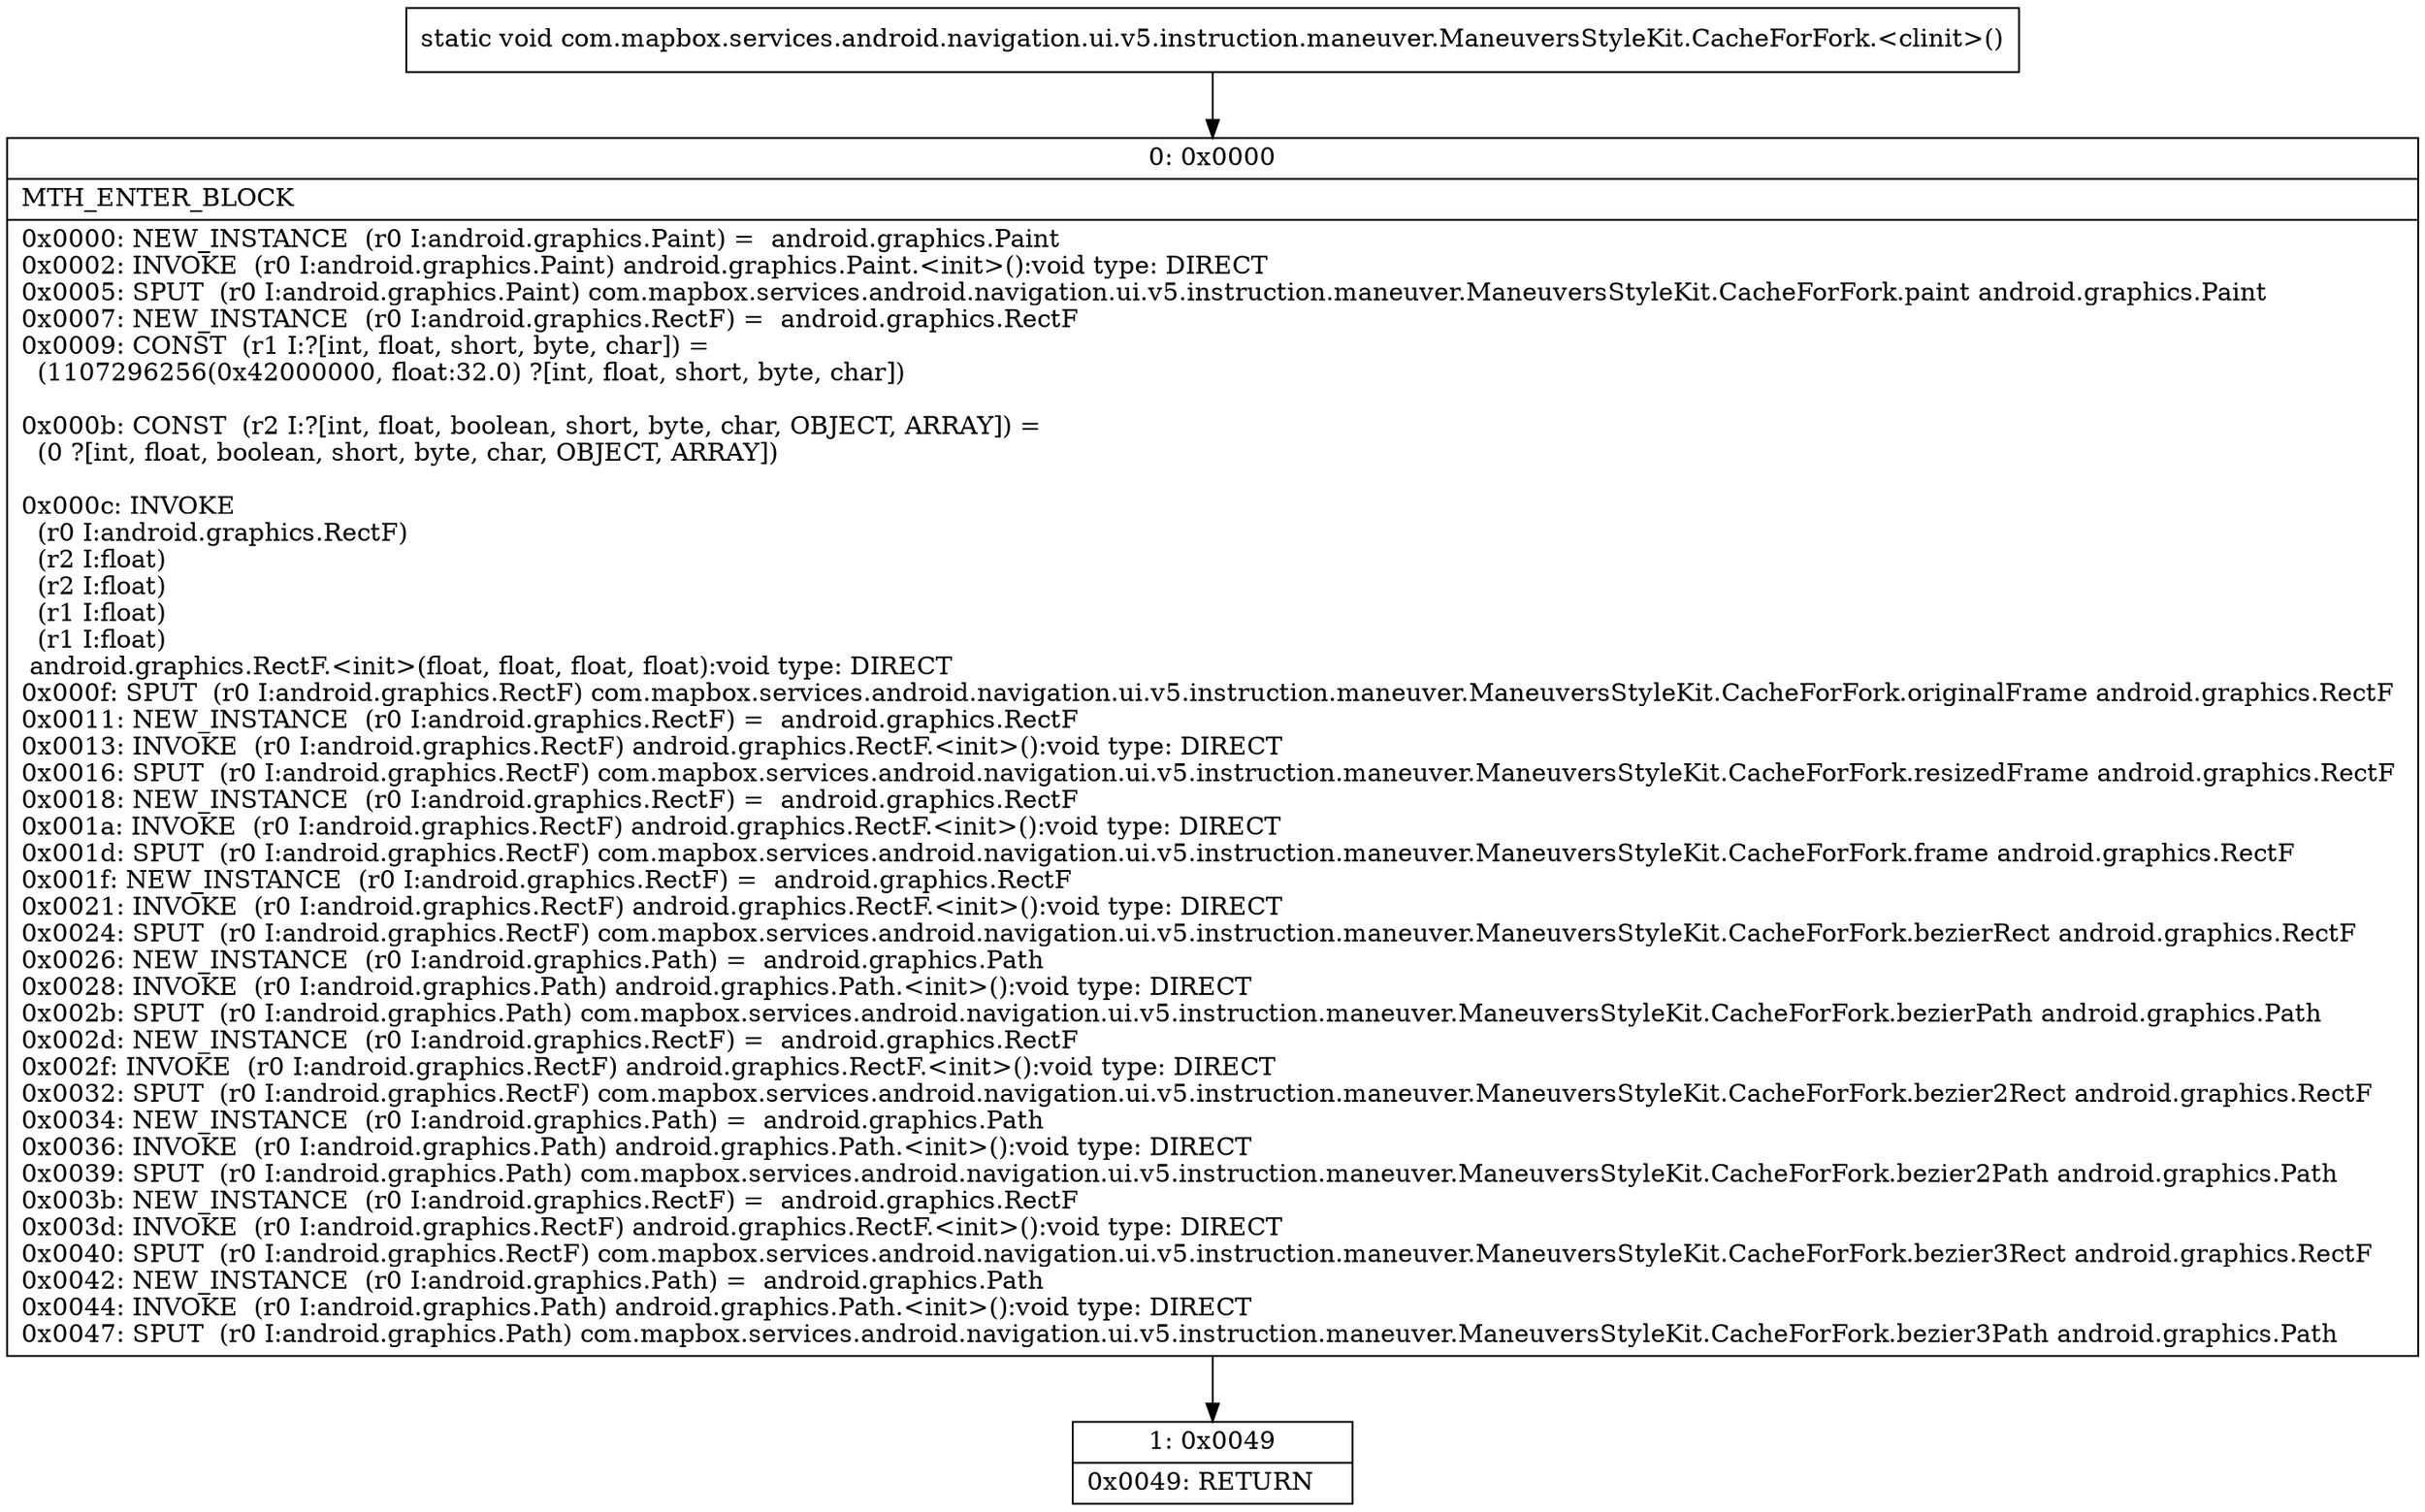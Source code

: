 digraph "CFG forcom.mapbox.services.android.navigation.ui.v5.instruction.maneuver.ManeuversStyleKit.CacheForFork.\<clinit\>()V" {
Node_0 [shape=record,label="{0\:\ 0x0000|MTH_ENTER_BLOCK\l|0x0000: NEW_INSTANCE  (r0 I:android.graphics.Paint) =  android.graphics.Paint \l0x0002: INVOKE  (r0 I:android.graphics.Paint) android.graphics.Paint.\<init\>():void type: DIRECT \l0x0005: SPUT  (r0 I:android.graphics.Paint) com.mapbox.services.android.navigation.ui.v5.instruction.maneuver.ManeuversStyleKit.CacheForFork.paint android.graphics.Paint \l0x0007: NEW_INSTANCE  (r0 I:android.graphics.RectF) =  android.graphics.RectF \l0x0009: CONST  (r1 I:?[int, float, short, byte, char]) = \l  (1107296256(0x42000000, float:32.0) ?[int, float, short, byte, char])\l \l0x000b: CONST  (r2 I:?[int, float, boolean, short, byte, char, OBJECT, ARRAY]) = \l  (0 ?[int, float, boolean, short, byte, char, OBJECT, ARRAY])\l \l0x000c: INVOKE  \l  (r0 I:android.graphics.RectF)\l  (r2 I:float)\l  (r2 I:float)\l  (r1 I:float)\l  (r1 I:float)\l android.graphics.RectF.\<init\>(float, float, float, float):void type: DIRECT \l0x000f: SPUT  (r0 I:android.graphics.RectF) com.mapbox.services.android.navigation.ui.v5.instruction.maneuver.ManeuversStyleKit.CacheForFork.originalFrame android.graphics.RectF \l0x0011: NEW_INSTANCE  (r0 I:android.graphics.RectF) =  android.graphics.RectF \l0x0013: INVOKE  (r0 I:android.graphics.RectF) android.graphics.RectF.\<init\>():void type: DIRECT \l0x0016: SPUT  (r0 I:android.graphics.RectF) com.mapbox.services.android.navigation.ui.v5.instruction.maneuver.ManeuversStyleKit.CacheForFork.resizedFrame android.graphics.RectF \l0x0018: NEW_INSTANCE  (r0 I:android.graphics.RectF) =  android.graphics.RectF \l0x001a: INVOKE  (r0 I:android.graphics.RectF) android.graphics.RectF.\<init\>():void type: DIRECT \l0x001d: SPUT  (r0 I:android.graphics.RectF) com.mapbox.services.android.navigation.ui.v5.instruction.maneuver.ManeuversStyleKit.CacheForFork.frame android.graphics.RectF \l0x001f: NEW_INSTANCE  (r0 I:android.graphics.RectF) =  android.graphics.RectF \l0x0021: INVOKE  (r0 I:android.graphics.RectF) android.graphics.RectF.\<init\>():void type: DIRECT \l0x0024: SPUT  (r0 I:android.graphics.RectF) com.mapbox.services.android.navigation.ui.v5.instruction.maneuver.ManeuversStyleKit.CacheForFork.bezierRect android.graphics.RectF \l0x0026: NEW_INSTANCE  (r0 I:android.graphics.Path) =  android.graphics.Path \l0x0028: INVOKE  (r0 I:android.graphics.Path) android.graphics.Path.\<init\>():void type: DIRECT \l0x002b: SPUT  (r0 I:android.graphics.Path) com.mapbox.services.android.navigation.ui.v5.instruction.maneuver.ManeuversStyleKit.CacheForFork.bezierPath android.graphics.Path \l0x002d: NEW_INSTANCE  (r0 I:android.graphics.RectF) =  android.graphics.RectF \l0x002f: INVOKE  (r0 I:android.graphics.RectF) android.graphics.RectF.\<init\>():void type: DIRECT \l0x0032: SPUT  (r0 I:android.graphics.RectF) com.mapbox.services.android.navigation.ui.v5.instruction.maneuver.ManeuversStyleKit.CacheForFork.bezier2Rect android.graphics.RectF \l0x0034: NEW_INSTANCE  (r0 I:android.graphics.Path) =  android.graphics.Path \l0x0036: INVOKE  (r0 I:android.graphics.Path) android.graphics.Path.\<init\>():void type: DIRECT \l0x0039: SPUT  (r0 I:android.graphics.Path) com.mapbox.services.android.navigation.ui.v5.instruction.maneuver.ManeuversStyleKit.CacheForFork.bezier2Path android.graphics.Path \l0x003b: NEW_INSTANCE  (r0 I:android.graphics.RectF) =  android.graphics.RectF \l0x003d: INVOKE  (r0 I:android.graphics.RectF) android.graphics.RectF.\<init\>():void type: DIRECT \l0x0040: SPUT  (r0 I:android.graphics.RectF) com.mapbox.services.android.navigation.ui.v5.instruction.maneuver.ManeuversStyleKit.CacheForFork.bezier3Rect android.graphics.RectF \l0x0042: NEW_INSTANCE  (r0 I:android.graphics.Path) =  android.graphics.Path \l0x0044: INVOKE  (r0 I:android.graphics.Path) android.graphics.Path.\<init\>():void type: DIRECT \l0x0047: SPUT  (r0 I:android.graphics.Path) com.mapbox.services.android.navigation.ui.v5.instruction.maneuver.ManeuversStyleKit.CacheForFork.bezier3Path android.graphics.Path \l}"];
Node_1 [shape=record,label="{1\:\ 0x0049|0x0049: RETURN   \l}"];
MethodNode[shape=record,label="{static void com.mapbox.services.android.navigation.ui.v5.instruction.maneuver.ManeuversStyleKit.CacheForFork.\<clinit\>() }"];
MethodNode -> Node_0;
Node_0 -> Node_1;
}

